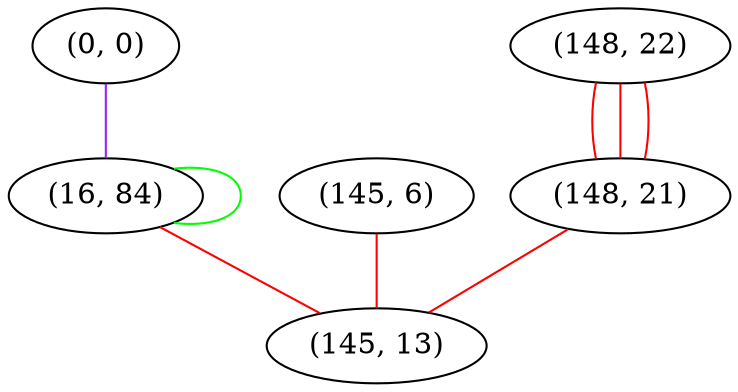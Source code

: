 graph "" {
"(0, 0)";
"(145, 6)";
"(148, 22)";
"(148, 21)";
"(16, 84)";
"(145, 13)";
"(0, 0)" -- "(16, 84)"  [color=purple, key=0, weight=4];
"(145, 6)" -- "(145, 13)"  [color=red, key=0, weight=1];
"(148, 22)" -- "(148, 21)"  [color=red, key=0, weight=1];
"(148, 22)" -- "(148, 21)"  [color=red, key=1, weight=1];
"(148, 22)" -- "(148, 21)"  [color=red, key=2, weight=1];
"(148, 21)" -- "(145, 13)"  [color=red, key=0, weight=1];
"(16, 84)" -- "(145, 13)"  [color=red, key=0, weight=1];
"(16, 84)" -- "(16, 84)"  [color=green, key=0, weight=2];
}
